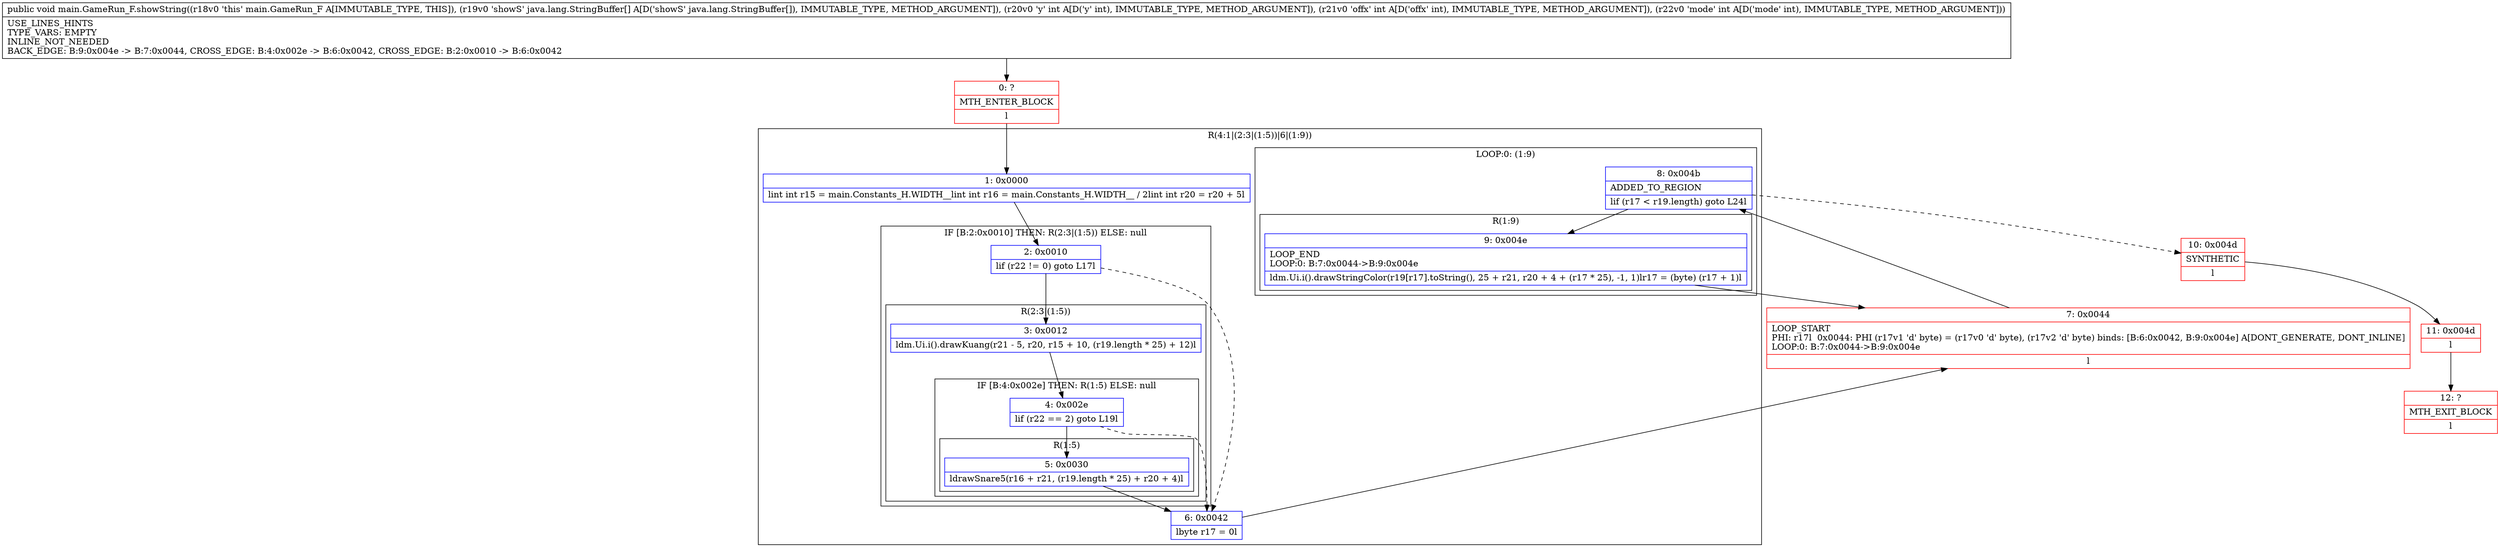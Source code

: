digraph "CFG formain.GameRun_F.showString([Ljava\/lang\/StringBuffer;III)V" {
subgraph cluster_Region_520961774 {
label = "R(4:1|(2:3|(1:5))|6|(1:9))";
node [shape=record,color=blue];
Node_1 [shape=record,label="{1\:\ 0x0000|lint int r15 = main.Constants_H.WIDTH__lint int r16 = main.Constants_H.WIDTH__ \/ 2lint int r20 = r20 + 5l}"];
subgraph cluster_IfRegion_135825290 {
label = "IF [B:2:0x0010] THEN: R(2:3|(1:5)) ELSE: null";
node [shape=record,color=blue];
Node_2 [shape=record,label="{2\:\ 0x0010|lif (r22 != 0) goto L17l}"];
subgraph cluster_Region_437901148 {
label = "R(2:3|(1:5))";
node [shape=record,color=blue];
Node_3 [shape=record,label="{3\:\ 0x0012|ldm.Ui.i().drawKuang(r21 \- 5, r20, r15 + 10, (r19.length * 25) + 12)l}"];
subgraph cluster_IfRegion_827802873 {
label = "IF [B:4:0x002e] THEN: R(1:5) ELSE: null";
node [shape=record,color=blue];
Node_4 [shape=record,label="{4\:\ 0x002e|lif (r22 == 2) goto L19l}"];
subgraph cluster_Region_536855607 {
label = "R(1:5)";
node [shape=record,color=blue];
Node_5 [shape=record,label="{5\:\ 0x0030|ldrawSnare5(r16 + r21, (r19.length * 25) + r20 + 4)l}"];
}
}
}
}
Node_6 [shape=record,label="{6\:\ 0x0042|lbyte r17 = 0l}"];
subgraph cluster_LoopRegion_19041654 {
label = "LOOP:0: (1:9)";
node [shape=record,color=blue];
Node_8 [shape=record,label="{8\:\ 0x004b|ADDED_TO_REGION\l|lif (r17 \< r19.length) goto L24l}"];
subgraph cluster_Region_2007901987 {
label = "R(1:9)";
node [shape=record,color=blue];
Node_9 [shape=record,label="{9\:\ 0x004e|LOOP_END\lLOOP:0: B:7:0x0044\-\>B:9:0x004e\l|ldm.Ui.i().drawStringColor(r19[r17].toString(), 25 + r21, r20 + 4 + (r17 * 25), \-1, 1)lr17 = (byte) (r17 + 1)l}"];
}
}
}
Node_0 [shape=record,color=red,label="{0\:\ ?|MTH_ENTER_BLOCK\l|l}"];
Node_7 [shape=record,color=red,label="{7\:\ 0x0044|LOOP_START\lPHI: r17l  0x0044: PHI (r17v1 'd' byte) = (r17v0 'd' byte), (r17v2 'd' byte) binds: [B:6:0x0042, B:9:0x004e] A[DONT_GENERATE, DONT_INLINE]\lLOOP:0: B:7:0x0044\-\>B:9:0x004e\l|l}"];
Node_10 [shape=record,color=red,label="{10\:\ 0x004d|SYNTHETIC\l|l}"];
Node_11 [shape=record,color=red,label="{11\:\ 0x004d|l}"];
Node_12 [shape=record,color=red,label="{12\:\ ?|MTH_EXIT_BLOCK\l|l}"];
MethodNode[shape=record,label="{public void main.GameRun_F.showString((r18v0 'this' main.GameRun_F A[IMMUTABLE_TYPE, THIS]), (r19v0 'showS' java.lang.StringBuffer[] A[D('showS' java.lang.StringBuffer[]), IMMUTABLE_TYPE, METHOD_ARGUMENT]), (r20v0 'y' int A[D('y' int), IMMUTABLE_TYPE, METHOD_ARGUMENT]), (r21v0 'offx' int A[D('offx' int), IMMUTABLE_TYPE, METHOD_ARGUMENT]), (r22v0 'mode' int A[D('mode' int), IMMUTABLE_TYPE, METHOD_ARGUMENT]))  | USE_LINES_HINTS\lTYPE_VARS: EMPTY\lINLINE_NOT_NEEDED\lBACK_EDGE: B:9:0x004e \-\> B:7:0x0044, CROSS_EDGE: B:4:0x002e \-\> B:6:0x0042, CROSS_EDGE: B:2:0x0010 \-\> B:6:0x0042\l}"];
MethodNode -> Node_0;
Node_1 -> Node_2;
Node_2 -> Node_3;
Node_2 -> Node_6[style=dashed];
Node_3 -> Node_4;
Node_4 -> Node_5;
Node_4 -> Node_6[style=dashed];
Node_5 -> Node_6;
Node_6 -> Node_7;
Node_8 -> Node_9;
Node_8 -> Node_10[style=dashed];
Node_9 -> Node_7;
Node_0 -> Node_1;
Node_7 -> Node_8;
Node_10 -> Node_11;
Node_11 -> Node_12;
}

